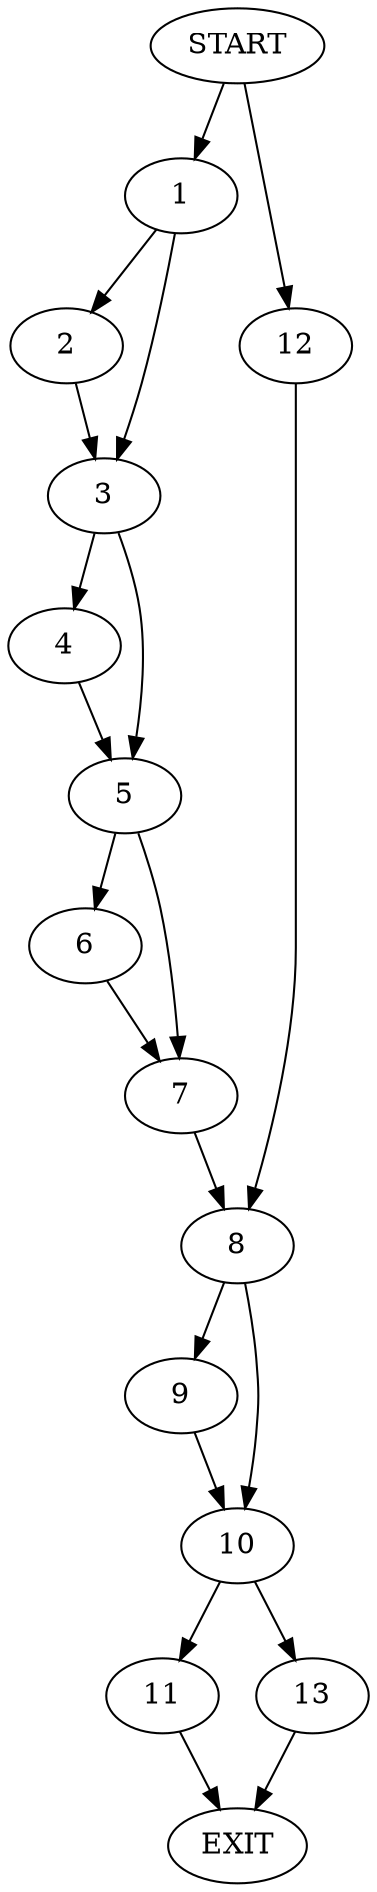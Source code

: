 digraph {
0 [label="START"]
14 [label="EXIT"]
0 -> 1
1 -> 2
1 -> 3
3 -> 4
3 -> 5
2 -> 3
4 -> 5
5 -> 6
5 -> 7
7 -> 8
6 -> 7
8 -> 9
8 -> 10
11 -> 14
0 -> 12
12 -> 8
13 -> 14
9 -> 10
10 -> 11
10 -> 13
}
